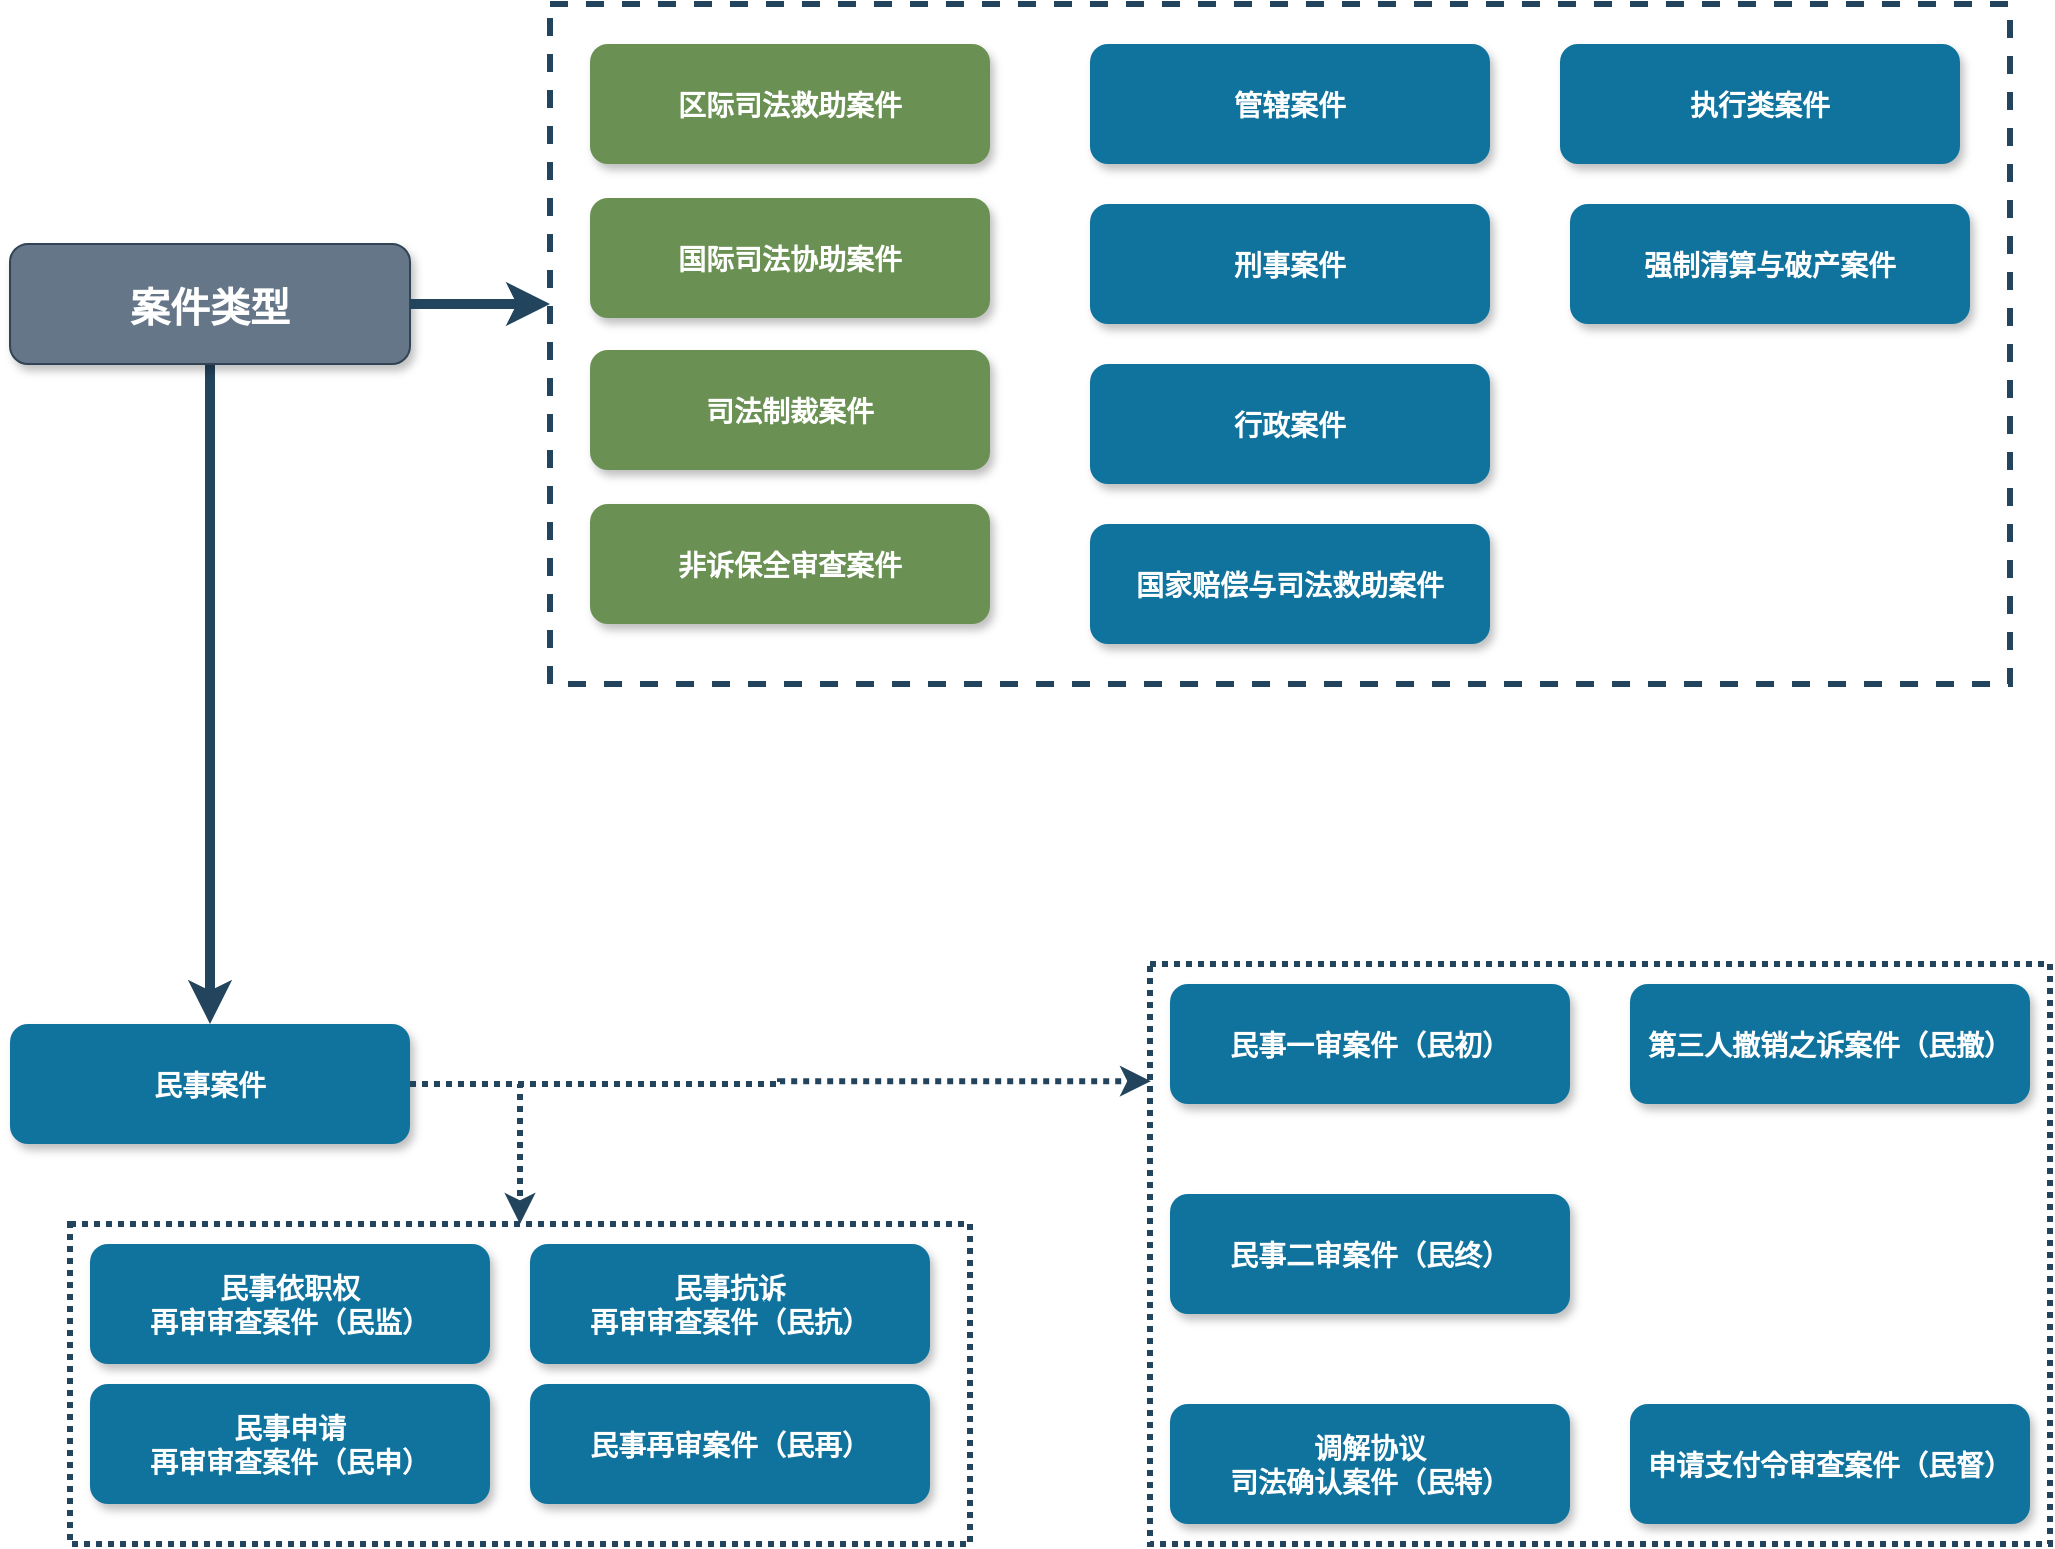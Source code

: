 <mxfile version="23.0.2" type="github">
  <diagram id="R2lEEEUBdFMjLlhIrx00" name="Page-1">
    <mxGraphModel dx="1998" dy="1078" grid="1" gridSize="10" guides="1" tooltips="1" connect="1" arrows="1" fold="1" page="1" pageScale="1" pageWidth="1100" pageHeight="850" math="0" shadow="0" extFonts="Permanent Marker^https://fonts.googleapis.com/css?family=Permanent+Marker">
      <root>
        <mxCell id="0" />
        <mxCell id="1" parent="0" />
        <mxCell id="WfyBjO2fw1t2vnp315bt-64" style="edgeStyle=orthogonalEdgeStyle;rounded=0;orthogonalLoop=1;jettySize=auto;html=1;exitX=0.5;exitY=1;exitDx=0;exitDy=0;entryX=0.5;entryY=0;entryDx=0;entryDy=0;fontSize=16;strokeWidth=5;strokeColor=#23445D;" edge="1" parent="1" source="WfyBjO2fw1t2vnp315bt-13" target="WfyBjO2fw1t2vnp315bt-17">
          <mxGeometry relative="1" as="geometry" />
        </mxCell>
        <mxCell id="WfyBjO2fw1t2vnp315bt-13" value="案件类型" style="rounded=1;fillColor=#647687;strokeColor=#314354;shadow=1;fontStyle=1;fontSize=20;fontColor=#ffffff;glass=0;gradientColor=none;" vertex="1" parent="1">
          <mxGeometry x="20" y="140" width="200" height="60" as="geometry" />
        </mxCell>
        <mxCell id="WfyBjO2fw1t2vnp315bt-98" style="edgeStyle=orthogonalEdgeStyle;rounded=0;orthogonalLoop=1;jettySize=auto;html=1;exitX=1;exitY=0.5;exitDx=0;exitDy=0;entryX=0.5;entryY=0;entryDx=0;entryDy=0;strokeColor=#23445D;dashed=1;dashPattern=1 1;strokeWidth=3;" edge="1" parent="1" source="WfyBjO2fw1t2vnp315bt-17" target="WfyBjO2fw1t2vnp315bt-82">
          <mxGeometry relative="1" as="geometry">
            <Array as="points">
              <mxPoint x="275" y="560" />
            </Array>
          </mxGeometry>
        </mxCell>
        <mxCell id="WfyBjO2fw1t2vnp315bt-17" value="民事案件" style="rounded=1;fillColor=#10739E;strokeColor=none;shadow=1;gradientColor=none;fontStyle=1;fontColor=#FFFFFF;fontSize=14;" vertex="1" parent="1">
          <mxGeometry x="20" y="530" width="200" height="60" as="geometry" />
        </mxCell>
        <mxCell id="WfyBjO2fw1t2vnp315bt-74" value="" style="group" vertex="1" connectable="0" parent="1">
          <mxGeometry x="290" y="20" width="730" height="340" as="geometry" />
        </mxCell>
        <mxCell id="WfyBjO2fw1t2vnp315bt-73" value="" style="whiteSpace=wrap;html=1;dashed=1;strokeWidth=3;strokeColor=#23445D;" vertex="1" parent="WfyBjO2fw1t2vnp315bt-74">
          <mxGeometry width="730" height="340" as="geometry" />
        </mxCell>
        <mxCell id="WfyBjO2fw1t2vnp315bt-14" value="行政案件" style="rounded=1;fillColor=#10739E;strokeColor=none;shadow=1;gradientColor=none;fontStyle=1;fontColor=#FFFFFF;fontSize=14;" vertex="1" parent="WfyBjO2fw1t2vnp315bt-74">
          <mxGeometry x="270" y="180" width="200" height="60" as="geometry" />
        </mxCell>
        <mxCell id="WfyBjO2fw1t2vnp315bt-15" value="管辖案件" style="rounded=1;fillColor=#10739E;strokeColor=none;shadow=1;gradientColor=none;fontStyle=1;fontColor=#FFFFFF;fontSize=14;" vertex="1" parent="WfyBjO2fw1t2vnp315bt-74">
          <mxGeometry x="270" y="20" width="200" height="60" as="geometry" />
        </mxCell>
        <mxCell id="WfyBjO2fw1t2vnp315bt-16" value="刑事案件" style="rounded=1;fillColor=#10739E;strokeColor=none;shadow=1;gradientColor=none;fontStyle=1;fontColor=#FFFFFF;fontSize=14;" vertex="1" parent="WfyBjO2fw1t2vnp315bt-74">
          <mxGeometry x="270" y="100" width="200" height="60" as="geometry" />
        </mxCell>
        <mxCell id="WfyBjO2fw1t2vnp315bt-66" value="国家赔偿与司法救助案件" style="rounded=1;fillColor=#10739E;strokeColor=none;shadow=1;gradientColor=none;fontStyle=1;fontColor=#FFFFFF;fontSize=14;" vertex="1" parent="WfyBjO2fw1t2vnp315bt-74">
          <mxGeometry x="270" y="260" width="200" height="60" as="geometry" />
        </mxCell>
        <mxCell id="WfyBjO2fw1t2vnp315bt-67" value="区际司法救助案件" style="rounded=1;fillColor=#6A9153;strokeColor=none;shadow=1;gradientColor=none;fontStyle=1;fontColor=#FFFFFF;fontSize=14;" vertex="1" parent="WfyBjO2fw1t2vnp315bt-74">
          <mxGeometry x="20" y="20" width="200" height="60" as="geometry" />
        </mxCell>
        <mxCell id="WfyBjO2fw1t2vnp315bt-68" value="国际司法协助案件" style="rounded=1;fillColor=#6A9153;strokeColor=none;shadow=1;gradientColor=none;fontStyle=1;fontColor=#FFFFFF;fontSize=14;" vertex="1" parent="WfyBjO2fw1t2vnp315bt-74">
          <mxGeometry x="20" y="97" width="200" height="60" as="geometry" />
        </mxCell>
        <mxCell id="WfyBjO2fw1t2vnp315bt-69" value="司法制裁案件" style="rounded=1;fillColor=#6A9153;strokeColor=none;shadow=1;gradientColor=none;fontStyle=1;fontColor=#FFFFFF;fontSize=14;" vertex="1" parent="WfyBjO2fw1t2vnp315bt-74">
          <mxGeometry x="20" y="173" width="200" height="60" as="geometry" />
        </mxCell>
        <mxCell id="WfyBjO2fw1t2vnp315bt-70" value="非诉保全审查案件" style="rounded=1;fillColor=#6A9153;strokeColor=none;shadow=1;gradientColor=none;fontStyle=1;fontColor=#FFFFFF;fontSize=14;" vertex="1" parent="WfyBjO2fw1t2vnp315bt-74">
          <mxGeometry x="20" y="250" width="200" height="60" as="geometry" />
        </mxCell>
        <mxCell id="WfyBjO2fw1t2vnp315bt-71" value="执行类案件" style="rounded=1;fillColor=#10739E;strokeColor=none;shadow=1;gradientColor=none;fontStyle=1;fontColor=#FFFFFF;fontSize=14;" vertex="1" parent="WfyBjO2fw1t2vnp315bt-74">
          <mxGeometry x="505" y="20" width="200" height="60" as="geometry" />
        </mxCell>
        <mxCell id="WfyBjO2fw1t2vnp315bt-72" value="强制清算与破产案件" style="rounded=1;fillColor=#10739E;strokeColor=none;shadow=1;gradientColor=none;fontStyle=1;fontColor=#FFFFFF;fontSize=14;" vertex="1" parent="WfyBjO2fw1t2vnp315bt-74">
          <mxGeometry x="510" y="100" width="200" height="60" as="geometry" />
        </mxCell>
        <mxCell id="WfyBjO2fw1t2vnp315bt-88" value="" style="group" vertex="1" connectable="0" parent="1">
          <mxGeometry x="50" y="630" width="450" height="160" as="geometry" />
        </mxCell>
        <mxCell id="WfyBjO2fw1t2vnp315bt-82" value="" style="rounded=0;whiteSpace=wrap;html=1;strokeWidth=3;dashed=1;strokeColor=#23445D;container=0;dashPattern=1 1;" vertex="1" parent="WfyBjO2fw1t2vnp315bt-88">
          <mxGeometry width="450" height="160" as="geometry" />
        </mxCell>
        <mxCell id="WfyBjO2fw1t2vnp315bt-77" value="民事依职权&#xa;再审审查案件（民监）" style="rounded=1;fillColor=#10739E;strokeColor=none;shadow=1;gradientColor=none;fontStyle=1;fontColor=#FFFFFF;fontSize=14;container=0;" vertex="1" parent="WfyBjO2fw1t2vnp315bt-88">
          <mxGeometry x="10" y="10" width="200" height="60" as="geometry" />
        </mxCell>
        <mxCell id="WfyBjO2fw1t2vnp315bt-78" value="民事申请&#xa;再审审查案件（民申）" style="rounded=1;fillColor=#10739E;strokeColor=none;shadow=1;gradientColor=none;fontStyle=1;fontColor=#FFFFFF;fontSize=14;container=0;" vertex="1" parent="WfyBjO2fw1t2vnp315bt-88">
          <mxGeometry x="10" y="80" width="200" height="60" as="geometry" />
        </mxCell>
        <mxCell id="WfyBjO2fw1t2vnp315bt-79" value="民事抗诉&#xa;再审审查案件（民抗）" style="rounded=1;fillColor=#10739E;strokeColor=none;shadow=1;gradientColor=none;fontStyle=1;fontColor=#FFFFFF;fontSize=14;container=0;" vertex="1" parent="WfyBjO2fw1t2vnp315bt-88">
          <mxGeometry x="230" y="10" width="200" height="60" as="geometry" />
        </mxCell>
        <mxCell id="WfyBjO2fw1t2vnp315bt-80" value="民事再审案件（民再）" style="rounded=1;fillColor=#10739E;strokeColor=none;shadow=1;gradientColor=none;fontStyle=1;fontColor=#FFFFFF;fontSize=14;container=0;" vertex="1" parent="WfyBjO2fw1t2vnp315bt-88">
          <mxGeometry x="230" y="80" width="200" height="60" as="geometry" />
        </mxCell>
        <mxCell id="WfyBjO2fw1t2vnp315bt-91" value="" style="group" vertex="1" connectable="0" parent="1">
          <mxGeometry x="590" y="500" width="450" height="290" as="geometry" />
        </mxCell>
        <mxCell id="WfyBjO2fw1t2vnp315bt-89" value="" style="rounded=0;whiteSpace=wrap;html=1;strokeWidth=3;dashed=1;dashPattern=1 1;strokeColor=#23445D;" vertex="1" parent="WfyBjO2fw1t2vnp315bt-91">
          <mxGeometry width="450" height="290" as="geometry" />
        </mxCell>
        <mxCell id="WfyBjO2fw1t2vnp315bt-19" value="民事一审案件（民初）" style="rounded=1;fillColor=#10739E;strokeColor=none;shadow=1;gradientColor=none;fontStyle=1;fontColor=#FFFFFF;fontSize=14;" vertex="1" parent="WfyBjO2fw1t2vnp315bt-91">
          <mxGeometry x="10" y="10" width="200" height="60" as="geometry" />
        </mxCell>
        <mxCell id="WfyBjO2fw1t2vnp315bt-76" value="民事二审案件（民终）" style="rounded=1;fillColor=#10739E;strokeColor=none;shadow=1;gradientColor=none;fontStyle=1;fontColor=#FFFFFF;fontSize=14;" vertex="1" parent="WfyBjO2fw1t2vnp315bt-91">
          <mxGeometry x="10" y="115" width="200" height="60" as="geometry" />
        </mxCell>
        <mxCell id="WfyBjO2fw1t2vnp315bt-85" value="第三人撤销之诉案件（民撤）" style="rounded=1;fillColor=#10739E;strokeColor=none;shadow=1;gradientColor=none;fontStyle=1;fontColor=#FFFFFF;fontSize=14;" vertex="1" parent="WfyBjO2fw1t2vnp315bt-91">
          <mxGeometry x="240" y="10" width="200" height="60" as="geometry" />
        </mxCell>
        <mxCell id="WfyBjO2fw1t2vnp315bt-86" value="申请支付令审查案件（民督）" style="rounded=1;fillColor=#10739E;strokeColor=none;shadow=1;gradientColor=none;fontStyle=1;fontColor=#FFFFFF;fontSize=14;" vertex="1" parent="WfyBjO2fw1t2vnp315bt-91">
          <mxGeometry x="240" y="220" width="200" height="60" as="geometry" />
        </mxCell>
        <mxCell id="WfyBjO2fw1t2vnp315bt-87" value="调解协议&#xa;司法确认案件（民特）" style="rounded=1;fillColor=#10739E;strokeColor=none;shadow=1;gradientColor=none;fontStyle=1;fontColor=#FFFFFF;fontSize=14;" vertex="1" parent="WfyBjO2fw1t2vnp315bt-91">
          <mxGeometry x="10" y="220" width="200" height="60" as="geometry" />
        </mxCell>
        <mxCell id="WfyBjO2fw1t2vnp315bt-99" style="edgeStyle=orthogonalEdgeStyle;rounded=0;orthogonalLoop=1;jettySize=auto;html=1;exitX=1;exitY=0.5;exitDx=0;exitDy=0;strokeColor=#23445D;strokeWidth=5;" edge="1" parent="1" source="WfyBjO2fw1t2vnp315bt-13">
          <mxGeometry relative="1" as="geometry">
            <mxPoint x="290" y="170" as="targetPoint" />
            <Array as="points">
              <mxPoint x="290" y="170" />
            </Array>
          </mxGeometry>
        </mxCell>
        <mxCell id="WfyBjO2fw1t2vnp315bt-100" style="edgeStyle=orthogonalEdgeStyle;rounded=0;orthogonalLoop=1;jettySize=auto;html=1;exitX=1;exitY=0.5;exitDx=0;exitDy=0;entryX=0.001;entryY=0.202;entryDx=0;entryDy=0;entryPerimeter=0;strokeColor=#23445D;strokeWidth=3;dashed=1;dashPattern=1 1;" edge="1" parent="1" source="WfyBjO2fw1t2vnp315bt-17" target="WfyBjO2fw1t2vnp315bt-89">
          <mxGeometry relative="1" as="geometry" />
        </mxCell>
      </root>
    </mxGraphModel>
  </diagram>
</mxfile>
